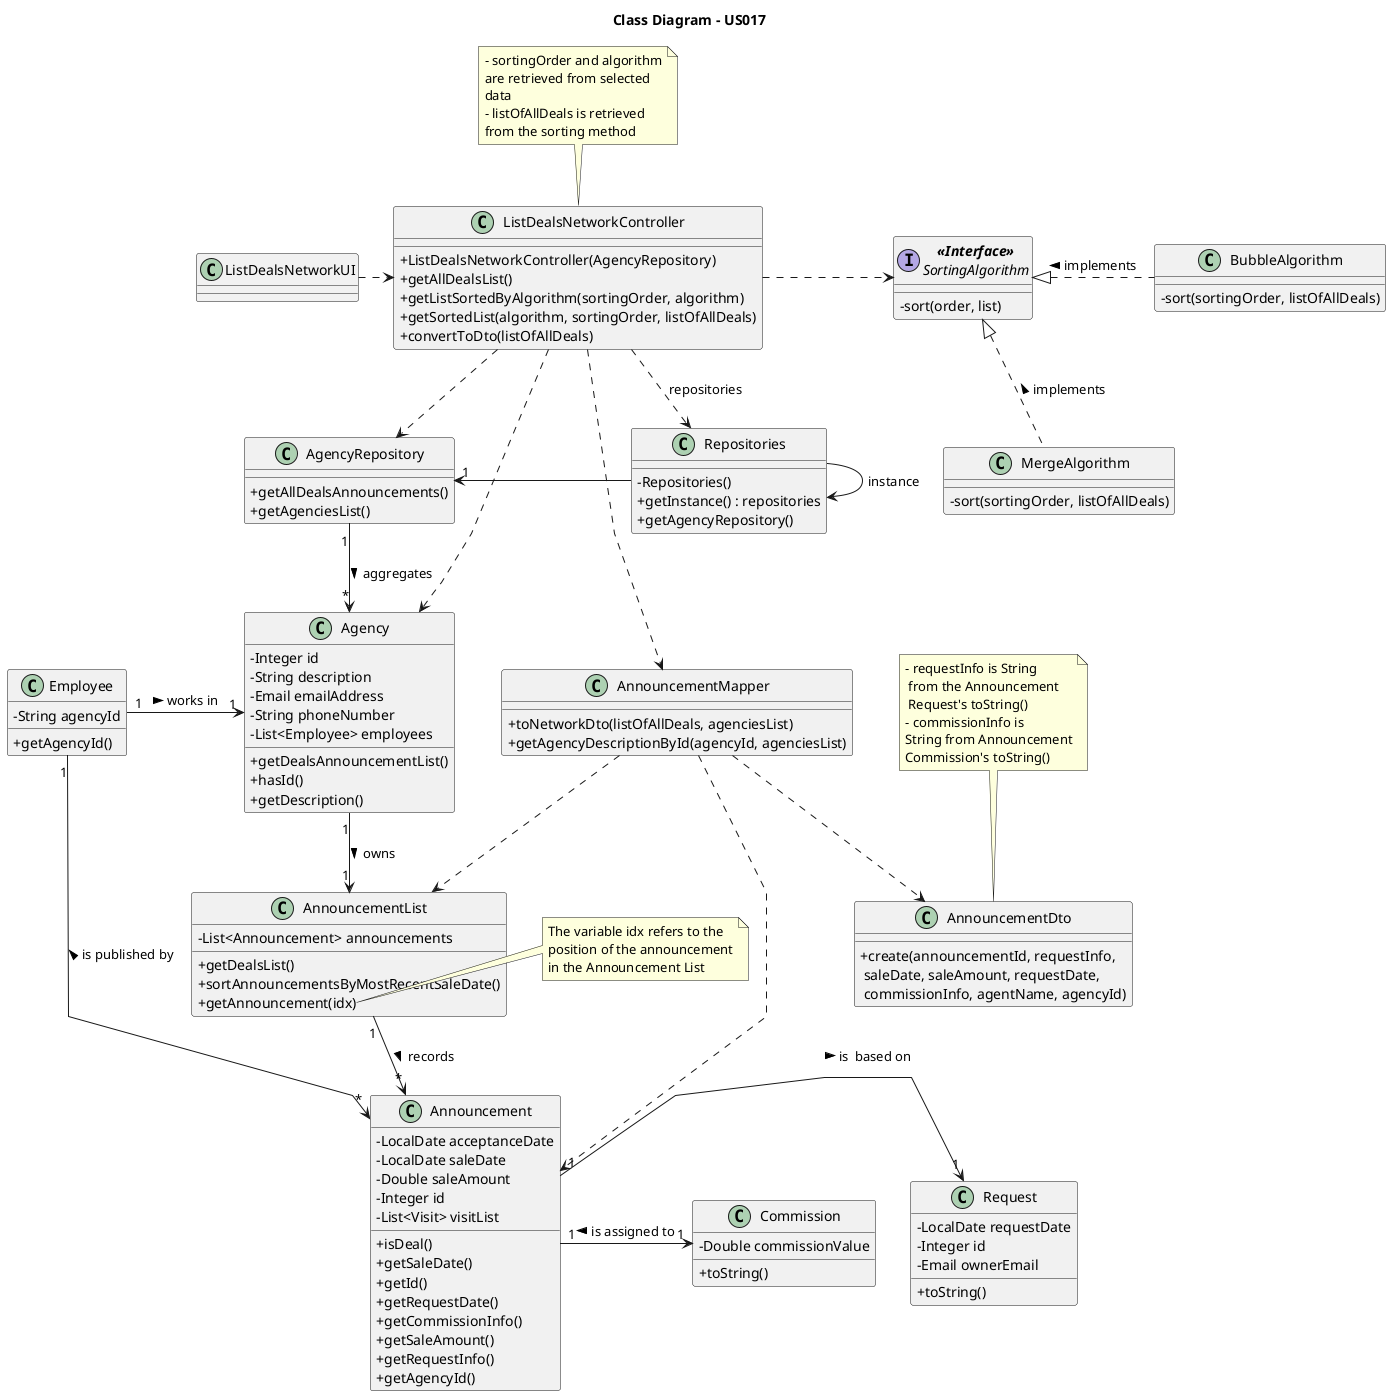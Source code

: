 @startuml
'skinparam monochrome true
skinparam packageStyle rectangle
skinparam shadowing false
skinparam linetype polyline
'skinparam linetype orto

skinparam classAttributeIconSize 0

'left to right direction

title Class Diagram - US017

class Agency {
    - Integer id
    - String description
    - Email emailAddress
    - String phoneNumber
    - List<Employee> employees
    + getDealsAnnouncementList()
    + hasId()
    + getDescription()
}

class AnnouncementList{
    - List<Announcement> announcements
    + getDealsList()
    + sortAnnouncementsByMostRecentSaleDate()
    + getAnnouncement(idx)
}

note right of AnnouncementList::getAnnouncement
The variable idx refers to the
position of the announcement
in the Announcement List
end note

class AnnouncementMapper {
    + toNetworkDto(listOfAllDeals, agenciesList)
    + getAgencyDescriptionById(agencyId, agenciesList)
}

class AnnouncementDto{
    + create(announcementId, requestInfo,\n saleDate, saleAmount, requestDate,\n commissionInfo, agentName, agencyId)
}

note top of AnnouncementDto
    - requestInfo is String
     from the Announcement
     Request's toString()
    - commissionInfo is
    String from Announcement
    Commission's toString()
end note

class Announcement{
    - LocalDate acceptanceDate
    - LocalDate saleDate
    - Double saleAmount
    - Integer id
    - List<Visit> visitList
    + isDeal()
    + getSaleDate()
    + getId()
    + getRequestDate()
    + getCommissionInfo()
    + getSaleAmount()
    + getRequestInfo()
    + getAgencyId()
}

note left of Announcement::isItDeal
This method checks if the
saleAmount of the Announcement
is different from the default one
end note

class Commission{
    - Double commissionValue
    + toString()
}

class Request{
    - LocalDate requestDate
    - Integer id
    - Email ownerEmail
    + toString()
}

class AgencyRepository {
    + getAllDealsAnnouncements()
    + getAgenciesList()
}

class Repositories {
    - Repositories()
    + getInstance() : repositories
    + getAgencyRepository()
}

class ListDealsNetworkController {
    + ListDealsNetworkController(AgencyRepository)
    + getAllDealsList()
    + getListSortedByAlgorithm(sortingOrder, algorithm)
    + getSortedList(algorithm, sortingOrder, listOfAllDeals)
    + convertToDto(listOfAllDeals)
}

interface SortingAlgorithm  as "<b><<Interface>></b>\nSortingAlgorithm" {
    - sort(order, list)
}

class MergeAlgorithm {
    - sort(sortingOrder, listOfAllDeals)
}

class BubbleAlgorithm {
    - sort(sortingOrder, listOfAllDeals)
}

note top of ListDealsNetworkController
    - sortingOrder and algorithm
    are retrieved from selected
    data
    - listOfAllDeals is retrieved
    from the sorting method
end note

class ListDealsNetworkUI {
}

class Employee{
    - String agencyId
    + getAgencyId()
}


'RELATIONS

ListDealsNetworkUI .> ListDealsNetworkController

Repositories -> Repositories : instance

ListDealsNetworkController .> Repositories : repositories

Repositories -left> "1" AgencyRepository

ListDealsNetworkController ..> Agency

ListDealsNetworkController .> SortingAlgorithm

ListDealsNetworkController ..> AgencyRepository

AgencyRepository "1" --> "*" Agency : aggregates >

Agency "1" --> "1" AnnouncementList : owns >

ListDealsNetworkController ..> AnnouncementMapper

AnnouncementMapper ..> AnnouncementList

AnnouncementMapper ..> Announcement

AnnouncementMapper ..> AnnouncementDto

MergeAlgorithm ..up|> SortingAlgorithm : implements >

BubbleAlgorithm ..left|> SortingAlgorithm : implements >

Employee "1" --> "*" Announcement: is published by <
Employee "1" -> "1" Agency: works in  >
AnnouncementList "1" --> "*" Announcement: records >
Announcement "1" -> "1" Request : is  based on >
Announcement "1" -right-> "1" Commission: is assigned to <

@enduml